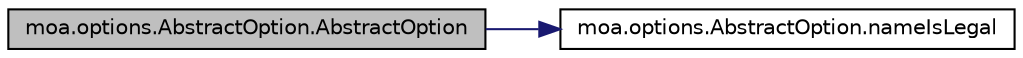 digraph G
{
  edge [fontname="Helvetica",fontsize="10",labelfontname="Helvetica",labelfontsize="10"];
  node [fontname="Helvetica",fontsize="10",shape=record];
  rankdir=LR;
  Node1 [label="moa.options.AbstractOption.AbstractOption",height=0.2,width=0.4,color="black", fillcolor="grey75", style="filled" fontcolor="black"];
  Node1 -> Node2 [color="midnightblue",fontsize="10",style="solid",fontname="Helvetica"];
  Node2 [label="moa.options.AbstractOption.nameIsLegal",height=0.2,width=0.4,color="black", fillcolor="white", style="filled",URL="$classmoa_1_1options_1_1AbstractOption.html#a72bc7e2d144fc0ee46bf8bfea268ff3c",tooltip="Gets whether the name is valid or not."];
}
